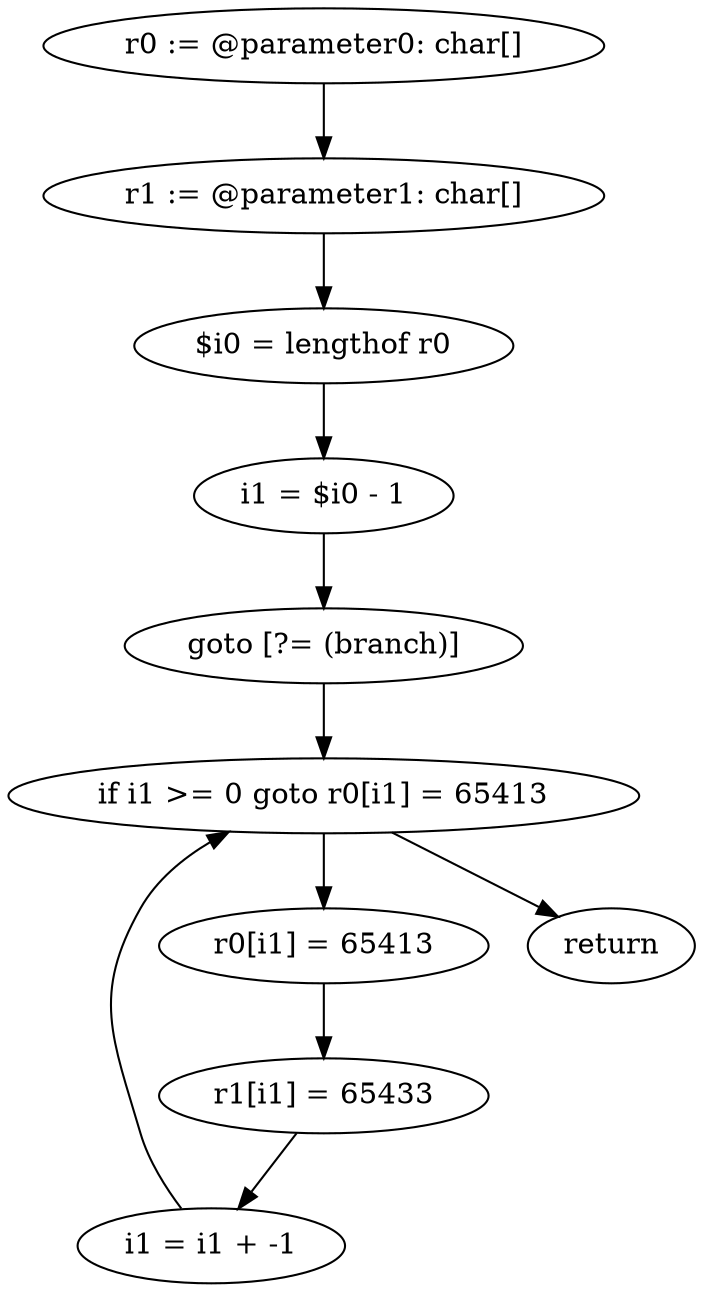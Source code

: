 digraph "unitGraph" {
    "r0 := @parameter0: char[]"
    "r1 := @parameter1: char[]"
    "$i0 = lengthof r0"
    "i1 = $i0 - 1"
    "goto [?= (branch)]"
    "r0[i1] = 65413"
    "r1[i1] = 65433"
    "i1 = i1 + -1"
    "if i1 >= 0 goto r0[i1] = 65413"
    "return"
    "r0 := @parameter0: char[]"->"r1 := @parameter1: char[]";
    "r1 := @parameter1: char[]"->"$i0 = lengthof r0";
    "$i0 = lengthof r0"->"i1 = $i0 - 1";
    "i1 = $i0 - 1"->"goto [?= (branch)]";
    "goto [?= (branch)]"->"if i1 >= 0 goto r0[i1] = 65413";
    "r0[i1] = 65413"->"r1[i1] = 65433";
    "r1[i1] = 65433"->"i1 = i1 + -1";
    "i1 = i1 + -1"->"if i1 >= 0 goto r0[i1] = 65413";
    "if i1 >= 0 goto r0[i1] = 65413"->"return";
    "if i1 >= 0 goto r0[i1] = 65413"->"r0[i1] = 65413";
}
